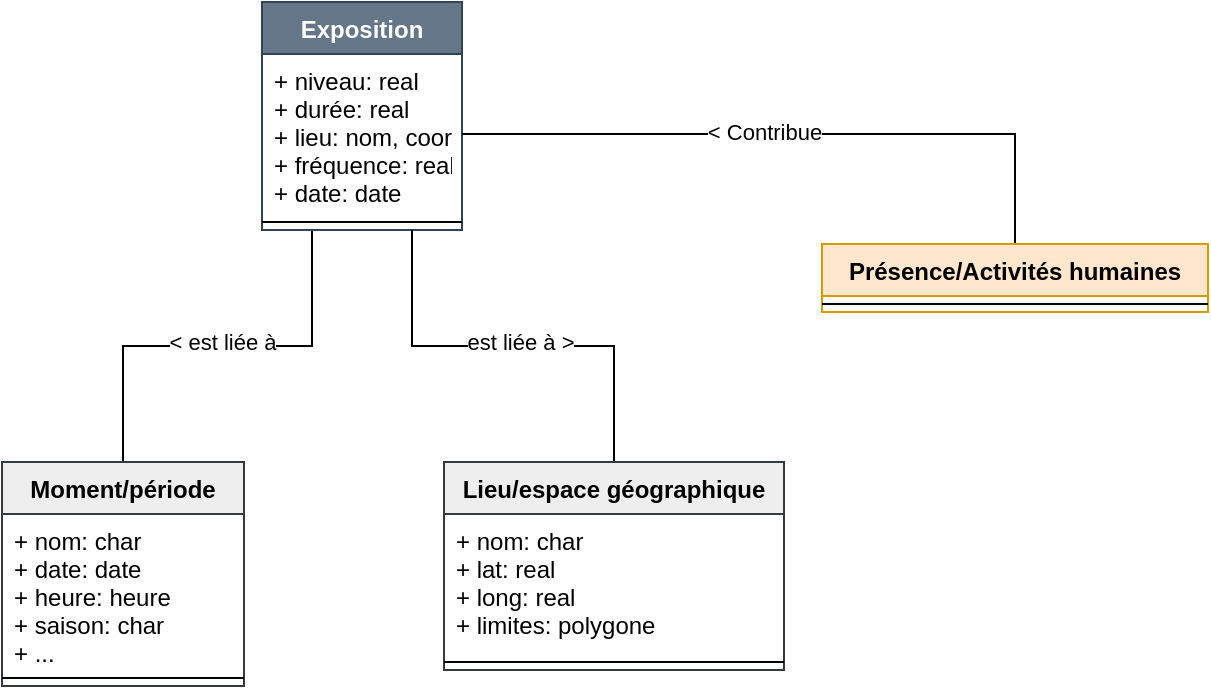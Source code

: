 <mxfile version="21.4.0" type="github">
  <diagram name="Page-1" id="OL0PFyinvGwntiPUbFxy">
    <mxGraphModel dx="1367" dy="806" grid="1" gridSize="10" guides="1" tooltips="1" connect="1" arrows="1" fold="1" page="1" pageScale="1" pageWidth="827" pageHeight="1169" math="0" shadow="0">
      <root>
        <mxCell id="0" />
        <mxCell id="1" parent="0" />
        <mxCell id="EPdE8MKQNPzUCB_GYhq_-1" style="edgeStyle=orthogonalEdgeStyle;rounded=0;orthogonalLoop=1;jettySize=auto;html=1;entryX=0.5;entryY=0;entryDx=0;entryDy=0;fontSize=17;fontColor=#EA6B66;startArrow=none;startFill=0;endArrow=none;endFill=0;exitX=0.25;exitY=1;exitDx=0;exitDy=0;" edge="1" parent="1" source="EPdE8MKQNPzUCB_GYhq_-3" target="EPdE8MKQNPzUCB_GYhq_-16">
          <mxGeometry relative="1" as="geometry" />
        </mxCell>
        <mxCell id="EPdE8MKQNPzUCB_GYhq_-2" value="&amp;lt; est liée à" style="edgeLabel;html=1;align=center;verticalAlign=middle;resizable=0;points=[];" vertex="1" connectable="0" parent="EPdE8MKQNPzUCB_GYhq_-1">
          <mxGeometry x="-0.275" y="1" relative="1" as="geometry">
            <mxPoint x="-27" y="-3" as="offset" />
          </mxGeometry>
        </mxCell>
        <mxCell id="EPdE8MKQNPzUCB_GYhq_-3" value="Exposition" style="swimlane;fontStyle=1;align=center;verticalAlign=top;childLayout=stackLayout;horizontal=1;startSize=26;horizontalStack=0;resizeParent=1;resizeParentMax=0;resizeLast=0;collapsible=1;marginBottom=0;fillColor=#647687;strokeColor=#314354;fontColor=#ffffff;" vertex="1" parent="1">
          <mxGeometry x="650" y="430" width="100" height="114" as="geometry">
            <mxRectangle x="600" y="310" width="90" height="26" as="alternateBounds" />
          </mxGeometry>
        </mxCell>
        <mxCell id="EPdE8MKQNPzUCB_GYhq_-4" value="+ niveau: real&#xa;+ durée: real&#xa;+ lieu: nom, coord.&#xa;+ fréquence: real&#xa;+ date: date" style="text;align=left;verticalAlign=top;spacingLeft=4;spacingRight=4;overflow=hidden;rotatable=0;points=[[0,0.5],[1,0.5]];portConstraint=eastwest;" vertex="1" parent="EPdE8MKQNPzUCB_GYhq_-3">
          <mxGeometry y="26" width="100" height="80" as="geometry" />
        </mxCell>
        <mxCell id="EPdE8MKQNPzUCB_GYhq_-5" value="" style="line;strokeWidth=1;fillColor=none;align=left;verticalAlign=middle;spacingTop=-1;spacingLeft=3;spacingRight=3;rotatable=0;labelPosition=right;points=[];portConstraint=eastwest;" vertex="1" parent="EPdE8MKQNPzUCB_GYhq_-3">
          <mxGeometry y="106" width="100" height="8" as="geometry" />
        </mxCell>
        <mxCell id="EPdE8MKQNPzUCB_GYhq_-6" style="edgeStyle=orthogonalEdgeStyle;rounded=0;orthogonalLoop=1;jettySize=auto;html=1;exitX=0.5;exitY=0;exitDx=0;exitDy=0;endArrow=none;endFill=0;entryX=1;entryY=0.5;entryDx=0;entryDy=0;" edge="1" parent="1" source="EPdE8MKQNPzUCB_GYhq_-8" target="EPdE8MKQNPzUCB_GYhq_-4">
          <mxGeometry relative="1" as="geometry">
            <mxPoint x="845" y="698" as="targetPoint" />
          </mxGeometry>
        </mxCell>
        <mxCell id="EPdE8MKQNPzUCB_GYhq_-7" value="&amp;lt; Contribue" style="edgeLabel;html=1;align=center;verticalAlign=middle;resizable=0;points=[];" vertex="1" connectable="0" parent="EPdE8MKQNPzUCB_GYhq_-6">
          <mxGeometry x="-0.966" y="1" relative="1" as="geometry">
            <mxPoint x="-125" y="-51" as="offset" />
          </mxGeometry>
        </mxCell>
        <mxCell id="EPdE8MKQNPzUCB_GYhq_-8" value="Présence/Activités humaines" style="swimlane;fontStyle=1;align=center;verticalAlign=top;childLayout=stackLayout;horizontal=1;startSize=26;horizontalStack=0;resizeParent=1;resizeParentMax=0;resizeLast=0;collapsible=1;marginBottom=0;fillColor=#ffe6cc;strokeColor=#d79b00;" vertex="1" parent="1">
          <mxGeometry x="930" y="551" width="193" height="34" as="geometry">
            <mxRectangle x="320" y="370" width="90" height="26" as="alternateBounds" />
          </mxGeometry>
        </mxCell>
        <mxCell id="EPdE8MKQNPzUCB_GYhq_-9" value="" style="line;strokeWidth=1;fillColor=none;align=left;verticalAlign=middle;spacingTop=-1;spacingLeft=3;spacingRight=3;rotatable=0;labelPosition=right;points=[];portConstraint=eastwest;" vertex="1" parent="EPdE8MKQNPzUCB_GYhq_-8">
          <mxGeometry y="26" width="193" height="8" as="geometry" />
        </mxCell>
        <mxCell id="EPdE8MKQNPzUCB_GYhq_-11" style="edgeStyle=orthogonalEdgeStyle;rounded=0;orthogonalLoop=1;jettySize=auto;html=1;entryX=0.75;entryY=1;entryDx=0;entryDy=0;endArrow=none;endFill=0;exitX=0.5;exitY=0;exitDx=0;exitDy=0;" edge="1" parent="1" source="EPdE8MKQNPzUCB_GYhq_-13" target="EPdE8MKQNPzUCB_GYhq_-3">
          <mxGeometry relative="1" as="geometry">
            <mxPoint x="935.0" y="698" as="targetPoint" />
          </mxGeometry>
        </mxCell>
        <mxCell id="EPdE8MKQNPzUCB_GYhq_-12" value="est liée à &amp;gt;" style="edgeLabel;html=1;align=center;verticalAlign=middle;resizable=0;points=[];" vertex="1" connectable="0" parent="EPdE8MKQNPzUCB_GYhq_-11">
          <mxGeometry x="0.138" y="2" relative="1" as="geometry">
            <mxPoint x="18" y="-4" as="offset" />
          </mxGeometry>
        </mxCell>
        <mxCell id="EPdE8MKQNPzUCB_GYhq_-13" value="Lieu/espace géographique" style="swimlane;fontStyle=1;align=center;verticalAlign=top;childLayout=stackLayout;horizontal=1;startSize=26;horizontalStack=0;resizeParent=1;resizeParentMax=0;resizeLast=0;collapsible=1;marginBottom=0;fillColor=#eeeeee;strokeColor=#36393d;" vertex="1" parent="1">
          <mxGeometry x="741" y="660" width="170" height="104" as="geometry">
            <mxRectangle x="600" y="310" width="90" height="26" as="alternateBounds" />
          </mxGeometry>
        </mxCell>
        <mxCell id="EPdE8MKQNPzUCB_GYhq_-14" value="+ nom: char&#xa;+ lat: real&#xa;+ long: real&#xa;+ limites: polygone" style="text;strokeColor=none;fillColor=none;align=left;verticalAlign=top;spacingLeft=4;spacingRight=4;overflow=hidden;rotatable=0;points=[[0,0.5],[1,0.5]];portConstraint=eastwest;" vertex="1" parent="EPdE8MKQNPzUCB_GYhq_-13">
          <mxGeometry y="26" width="170" height="70" as="geometry" />
        </mxCell>
        <mxCell id="EPdE8MKQNPzUCB_GYhq_-15" value="" style="line;strokeWidth=1;fillColor=none;align=left;verticalAlign=middle;spacingTop=-1;spacingLeft=3;spacingRight=3;rotatable=0;labelPosition=right;points=[];portConstraint=eastwest;" vertex="1" parent="EPdE8MKQNPzUCB_GYhq_-13">
          <mxGeometry y="96" width="170" height="8" as="geometry" />
        </mxCell>
        <mxCell id="EPdE8MKQNPzUCB_GYhq_-16" value="Moment/période" style="swimlane;fontStyle=1;align=center;verticalAlign=top;childLayout=stackLayout;horizontal=1;startSize=26;horizontalStack=0;resizeParent=1;resizeParentMax=0;resizeLast=0;collapsible=1;marginBottom=0;fillColor=#eeeeee;strokeColor=#36393d;" vertex="1" parent="1">
          <mxGeometry x="520" y="660" width="121" height="112" as="geometry">
            <mxRectangle x="600" y="310" width="90" height="26" as="alternateBounds" />
          </mxGeometry>
        </mxCell>
        <mxCell id="EPdE8MKQNPzUCB_GYhq_-17" value="+ nom: char&#xa;+ date: date&#xa;+ heure: heure&#xa;+ saison: char&#xa;+ ..." style="text;strokeColor=none;fillColor=none;align=left;verticalAlign=top;spacingLeft=4;spacingRight=4;overflow=hidden;rotatable=0;points=[[0,0.5],[1,0.5]];portConstraint=eastwest;" vertex="1" parent="EPdE8MKQNPzUCB_GYhq_-16">
          <mxGeometry y="26" width="121" height="78" as="geometry" />
        </mxCell>
        <mxCell id="EPdE8MKQNPzUCB_GYhq_-18" value="" style="line;strokeWidth=1;fillColor=none;align=left;verticalAlign=middle;spacingTop=-1;spacingLeft=3;spacingRight=3;rotatable=0;labelPosition=right;points=[];portConstraint=eastwest;" vertex="1" parent="EPdE8MKQNPzUCB_GYhq_-16">
          <mxGeometry y="104" width="121" height="8" as="geometry" />
        </mxCell>
      </root>
    </mxGraphModel>
  </diagram>
</mxfile>
